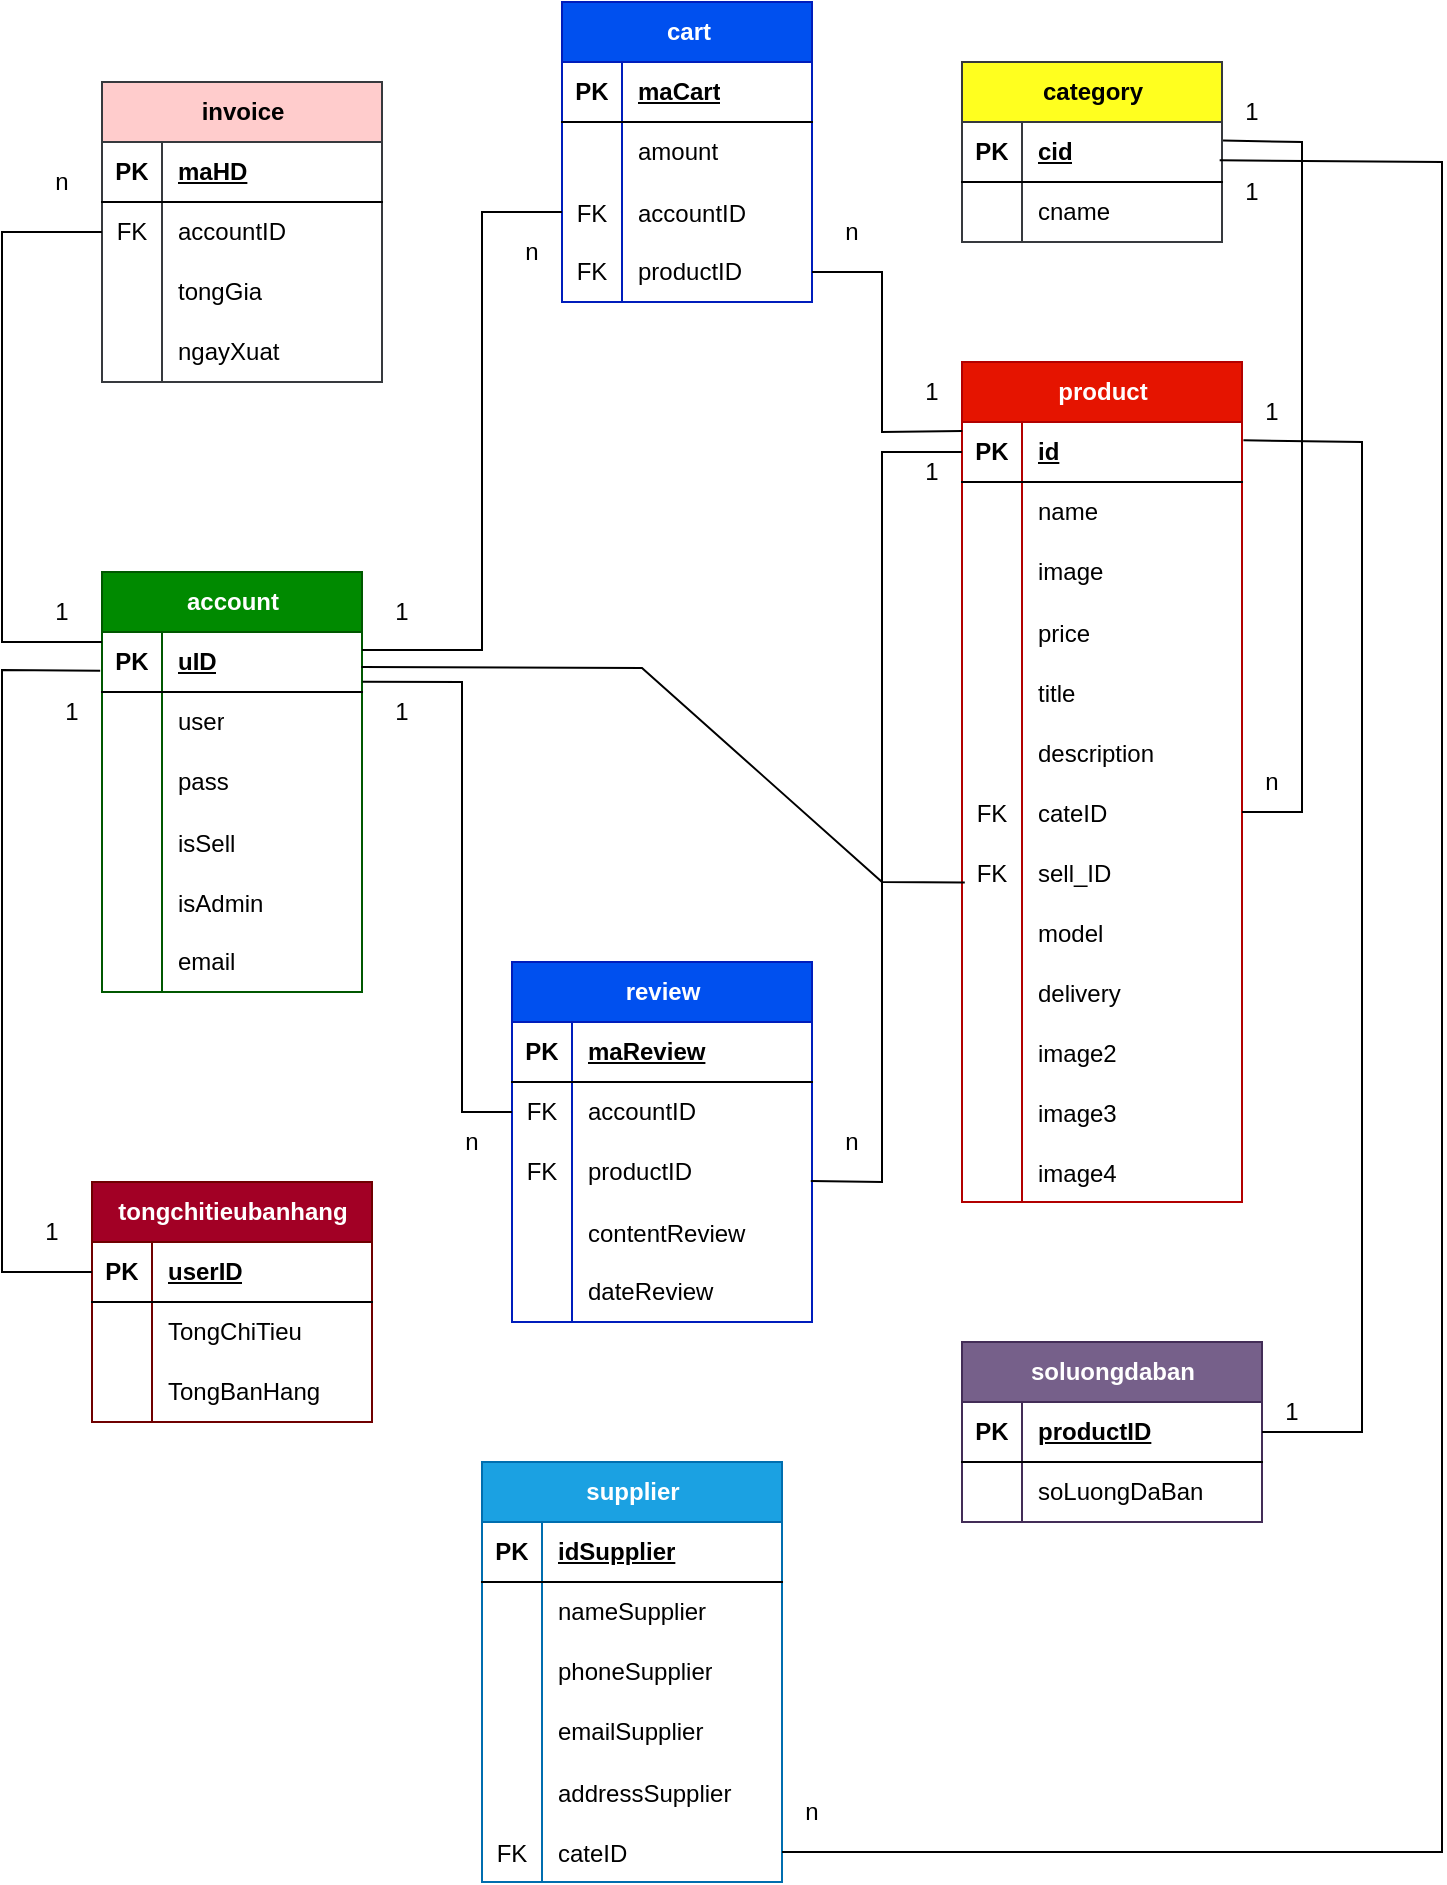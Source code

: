 <mxfile version="21.4.0" type="device">
  <diagram name="Page-1" id="OGrILCW1BwHFNUCmoTAY">
    <mxGraphModel dx="1501" dy="713" grid="1" gridSize="10" guides="1" tooltips="1" connect="1" arrows="1" fold="1" page="1" pageScale="1" pageWidth="850" pageHeight="1100" math="0" shadow="0">
      <root>
        <mxCell id="0" />
        <mxCell id="1" parent="0" />
        <mxCell id="HBGHF8-bQPs_kZwYgSTW-1" value="account" style="shape=table;startSize=30;container=1;collapsible=1;childLayout=tableLayout;fixedRows=1;rowLines=0;fontStyle=1;align=center;resizeLast=1;html=1;fillColor=#008a00;fontColor=#ffffff;strokeColor=#005700;" parent="1" vertex="1">
          <mxGeometry x="130" y="365" width="130" height="210" as="geometry" />
        </mxCell>
        <mxCell id="HBGHF8-bQPs_kZwYgSTW-2" value="" style="shape=tableRow;horizontal=0;startSize=0;swimlaneHead=0;swimlaneBody=0;fillColor=none;collapsible=0;dropTarget=0;points=[[0,0.5],[1,0.5]];portConstraint=eastwest;top=0;left=0;right=0;bottom=1;" parent="HBGHF8-bQPs_kZwYgSTW-1" vertex="1">
          <mxGeometry y="30" width="130" height="30" as="geometry" />
        </mxCell>
        <mxCell id="HBGHF8-bQPs_kZwYgSTW-3" value="PK" style="shape=partialRectangle;connectable=0;fillColor=none;top=0;left=0;bottom=0;right=0;fontStyle=1;overflow=hidden;whiteSpace=wrap;html=1;" parent="HBGHF8-bQPs_kZwYgSTW-2" vertex="1">
          <mxGeometry width="30" height="30" as="geometry">
            <mxRectangle width="30" height="30" as="alternateBounds" />
          </mxGeometry>
        </mxCell>
        <mxCell id="HBGHF8-bQPs_kZwYgSTW-4" value="uID" style="shape=partialRectangle;connectable=0;fillColor=none;top=0;left=0;bottom=0;right=0;align=left;spacingLeft=6;fontStyle=5;overflow=hidden;whiteSpace=wrap;html=1;" parent="HBGHF8-bQPs_kZwYgSTW-2" vertex="1">
          <mxGeometry x="30" width="100" height="30" as="geometry">
            <mxRectangle width="100" height="30" as="alternateBounds" />
          </mxGeometry>
        </mxCell>
        <mxCell id="HBGHF8-bQPs_kZwYgSTW-5" value="" style="shape=tableRow;horizontal=0;startSize=0;swimlaneHead=0;swimlaneBody=0;fillColor=none;collapsible=0;dropTarget=0;points=[[0,0.5],[1,0.5]];portConstraint=eastwest;top=0;left=0;right=0;bottom=0;" parent="HBGHF8-bQPs_kZwYgSTW-1" vertex="1">
          <mxGeometry y="60" width="130" height="30" as="geometry" />
        </mxCell>
        <mxCell id="HBGHF8-bQPs_kZwYgSTW-6" value="" style="shape=partialRectangle;connectable=0;fillColor=none;top=0;left=0;bottom=0;right=0;editable=1;overflow=hidden;whiteSpace=wrap;html=1;" parent="HBGHF8-bQPs_kZwYgSTW-5" vertex="1">
          <mxGeometry width="30" height="30" as="geometry">
            <mxRectangle width="30" height="30" as="alternateBounds" />
          </mxGeometry>
        </mxCell>
        <mxCell id="HBGHF8-bQPs_kZwYgSTW-7" value="user" style="shape=partialRectangle;connectable=0;fillColor=none;top=0;left=0;bottom=0;right=0;align=left;spacingLeft=6;overflow=hidden;whiteSpace=wrap;html=1;" parent="HBGHF8-bQPs_kZwYgSTW-5" vertex="1">
          <mxGeometry x="30" width="100" height="30" as="geometry">
            <mxRectangle width="100" height="30" as="alternateBounds" />
          </mxGeometry>
        </mxCell>
        <mxCell id="HBGHF8-bQPs_kZwYgSTW-8" value="" style="shape=tableRow;horizontal=0;startSize=0;swimlaneHead=0;swimlaneBody=0;fillColor=none;collapsible=0;dropTarget=0;points=[[0,0.5],[1,0.5]];portConstraint=eastwest;top=0;left=0;right=0;bottom=0;" parent="HBGHF8-bQPs_kZwYgSTW-1" vertex="1">
          <mxGeometry y="90" width="130" height="30" as="geometry" />
        </mxCell>
        <mxCell id="HBGHF8-bQPs_kZwYgSTW-9" value="" style="shape=partialRectangle;connectable=0;fillColor=none;top=0;left=0;bottom=0;right=0;editable=1;overflow=hidden;whiteSpace=wrap;html=1;" parent="HBGHF8-bQPs_kZwYgSTW-8" vertex="1">
          <mxGeometry width="30" height="30" as="geometry">
            <mxRectangle width="30" height="30" as="alternateBounds" />
          </mxGeometry>
        </mxCell>
        <mxCell id="HBGHF8-bQPs_kZwYgSTW-10" value="pass" style="shape=partialRectangle;connectable=0;fillColor=none;top=0;left=0;bottom=0;right=0;align=left;spacingLeft=6;overflow=hidden;whiteSpace=wrap;html=1;" parent="HBGHF8-bQPs_kZwYgSTW-8" vertex="1">
          <mxGeometry x="30" width="100" height="30" as="geometry">
            <mxRectangle width="100" height="30" as="alternateBounds" />
          </mxGeometry>
        </mxCell>
        <mxCell id="HBGHF8-bQPs_kZwYgSTW-14" value="" style="shape=tableRow;horizontal=0;startSize=0;swimlaneHead=0;swimlaneBody=0;fillColor=none;collapsible=0;dropTarget=0;points=[[0,0.5],[1,0.5]];portConstraint=eastwest;top=0;left=0;right=0;bottom=0;" parent="HBGHF8-bQPs_kZwYgSTW-1" vertex="1">
          <mxGeometry y="120" width="130" height="30" as="geometry" />
        </mxCell>
        <mxCell id="HBGHF8-bQPs_kZwYgSTW-15" value="" style="shape=partialRectangle;connectable=0;fillColor=none;top=0;left=0;bottom=0;right=0;editable=1;overflow=hidden;" parent="HBGHF8-bQPs_kZwYgSTW-14" vertex="1">
          <mxGeometry width="30" height="30" as="geometry">
            <mxRectangle width="30" height="30" as="alternateBounds" />
          </mxGeometry>
        </mxCell>
        <mxCell id="HBGHF8-bQPs_kZwYgSTW-16" value="isSell" style="shape=partialRectangle;connectable=0;fillColor=none;top=0;left=0;bottom=0;right=0;align=left;spacingLeft=6;overflow=hidden;" parent="HBGHF8-bQPs_kZwYgSTW-14" vertex="1">
          <mxGeometry x="30" width="100" height="30" as="geometry">
            <mxRectangle width="100" height="30" as="alternateBounds" />
          </mxGeometry>
        </mxCell>
        <mxCell id="HBGHF8-bQPs_kZwYgSTW-17" value="" style="shape=tableRow;horizontal=0;startSize=0;swimlaneHead=0;swimlaneBody=0;fillColor=none;collapsible=0;dropTarget=0;points=[[0,0.5],[1,0.5]];portConstraint=eastwest;top=0;left=0;right=0;bottom=0;" parent="HBGHF8-bQPs_kZwYgSTW-1" vertex="1">
          <mxGeometry y="150" width="130" height="30" as="geometry" />
        </mxCell>
        <mxCell id="HBGHF8-bQPs_kZwYgSTW-18" value="" style="shape=partialRectangle;connectable=0;fillColor=none;top=0;left=0;bottom=0;right=0;editable=1;overflow=hidden;" parent="HBGHF8-bQPs_kZwYgSTW-17" vertex="1">
          <mxGeometry width="30" height="30" as="geometry">
            <mxRectangle width="30" height="30" as="alternateBounds" />
          </mxGeometry>
        </mxCell>
        <mxCell id="HBGHF8-bQPs_kZwYgSTW-19" value="isAdmin" style="shape=partialRectangle;connectable=0;fillColor=none;top=0;left=0;bottom=0;right=0;align=left;spacingLeft=6;overflow=hidden;" parent="HBGHF8-bQPs_kZwYgSTW-17" vertex="1">
          <mxGeometry x="30" width="100" height="30" as="geometry">
            <mxRectangle width="100" height="30" as="alternateBounds" />
          </mxGeometry>
        </mxCell>
        <mxCell id="HBGHF8-bQPs_kZwYgSTW-11" value="" style="shape=tableRow;horizontal=0;startSize=0;swimlaneHead=0;swimlaneBody=0;fillColor=none;collapsible=0;dropTarget=0;points=[[0,0.5],[1,0.5]];portConstraint=eastwest;top=0;left=0;right=0;bottom=0;" parent="HBGHF8-bQPs_kZwYgSTW-1" vertex="1">
          <mxGeometry y="180" width="130" height="30" as="geometry" />
        </mxCell>
        <mxCell id="HBGHF8-bQPs_kZwYgSTW-12" value="" style="shape=partialRectangle;connectable=0;fillColor=none;top=0;left=0;bottom=0;right=0;editable=1;overflow=hidden;whiteSpace=wrap;html=1;" parent="HBGHF8-bQPs_kZwYgSTW-11" vertex="1">
          <mxGeometry width="30" height="30" as="geometry">
            <mxRectangle width="30" height="30" as="alternateBounds" />
          </mxGeometry>
        </mxCell>
        <mxCell id="HBGHF8-bQPs_kZwYgSTW-13" value="email" style="shape=partialRectangle;connectable=0;fillColor=none;top=0;left=0;bottom=0;right=0;align=left;spacingLeft=6;overflow=hidden;whiteSpace=wrap;html=1;" parent="HBGHF8-bQPs_kZwYgSTW-11" vertex="1">
          <mxGeometry x="30" width="100" height="30" as="geometry">
            <mxRectangle width="100" height="30" as="alternateBounds" />
          </mxGeometry>
        </mxCell>
        <mxCell id="HBGHF8-bQPs_kZwYgSTW-20" value="cart" style="shape=table;startSize=30;container=1;collapsible=1;childLayout=tableLayout;fixedRows=1;rowLines=0;fontStyle=1;align=center;resizeLast=1;html=1;fillColor=#0050ef;fontColor=#ffffff;strokeColor=#001DBC;" parent="1" vertex="1">
          <mxGeometry x="360" y="80" width="125" height="150" as="geometry" />
        </mxCell>
        <mxCell id="HBGHF8-bQPs_kZwYgSTW-21" value="" style="shape=tableRow;horizontal=0;startSize=0;swimlaneHead=0;swimlaneBody=0;fillColor=none;collapsible=0;dropTarget=0;points=[[0,0.5],[1,0.5]];portConstraint=eastwest;top=0;left=0;right=0;bottom=1;" parent="HBGHF8-bQPs_kZwYgSTW-20" vertex="1">
          <mxGeometry y="30" width="125" height="30" as="geometry" />
        </mxCell>
        <mxCell id="HBGHF8-bQPs_kZwYgSTW-22" value="PK" style="shape=partialRectangle;connectable=0;fillColor=none;top=0;left=0;bottom=0;right=0;fontStyle=1;overflow=hidden;whiteSpace=wrap;html=1;" parent="HBGHF8-bQPs_kZwYgSTW-21" vertex="1">
          <mxGeometry width="30" height="30" as="geometry">
            <mxRectangle width="30" height="30" as="alternateBounds" />
          </mxGeometry>
        </mxCell>
        <mxCell id="HBGHF8-bQPs_kZwYgSTW-23" value="maCart" style="shape=partialRectangle;connectable=0;fillColor=none;top=0;left=0;bottom=0;right=0;align=left;spacingLeft=6;fontStyle=5;overflow=hidden;whiteSpace=wrap;html=1;" parent="HBGHF8-bQPs_kZwYgSTW-21" vertex="1">
          <mxGeometry x="30" width="95" height="30" as="geometry">
            <mxRectangle width="95" height="30" as="alternateBounds" />
          </mxGeometry>
        </mxCell>
        <mxCell id="HBGHF8-bQPs_kZwYgSTW-24" value="" style="shape=tableRow;horizontal=0;startSize=0;swimlaneHead=0;swimlaneBody=0;fillColor=none;collapsible=0;dropTarget=0;points=[[0,0.5],[1,0.5]];portConstraint=eastwest;top=0;left=0;right=0;bottom=0;" parent="HBGHF8-bQPs_kZwYgSTW-20" vertex="1">
          <mxGeometry y="60" width="125" height="30" as="geometry" />
        </mxCell>
        <mxCell id="HBGHF8-bQPs_kZwYgSTW-25" value="" style="shape=partialRectangle;connectable=0;fillColor=none;top=0;left=0;bottom=0;right=0;editable=1;overflow=hidden;whiteSpace=wrap;html=1;" parent="HBGHF8-bQPs_kZwYgSTW-24" vertex="1">
          <mxGeometry width="30" height="30" as="geometry">
            <mxRectangle width="30" height="30" as="alternateBounds" />
          </mxGeometry>
        </mxCell>
        <mxCell id="HBGHF8-bQPs_kZwYgSTW-26" value="amount" style="shape=partialRectangle;connectable=0;fillColor=none;top=0;left=0;bottom=0;right=0;align=left;spacingLeft=6;overflow=hidden;whiteSpace=wrap;html=1;" parent="HBGHF8-bQPs_kZwYgSTW-24" vertex="1">
          <mxGeometry x="30" width="95" height="30" as="geometry">
            <mxRectangle width="95" height="30" as="alternateBounds" />
          </mxGeometry>
        </mxCell>
        <mxCell id="HBGHF8-bQPs_kZwYgSTW-216" value="" style="shape=tableRow;horizontal=0;startSize=0;swimlaneHead=0;swimlaneBody=0;fillColor=none;collapsible=0;dropTarget=0;points=[[0,0.5],[1,0.5]];portConstraint=eastwest;top=0;left=0;right=0;bottom=0;" parent="HBGHF8-bQPs_kZwYgSTW-20" vertex="1">
          <mxGeometry y="90" width="125" height="30" as="geometry" />
        </mxCell>
        <mxCell id="HBGHF8-bQPs_kZwYgSTW-217" value="FK" style="shape=partialRectangle;connectable=0;fillColor=none;top=0;left=0;bottom=0;right=0;editable=1;overflow=hidden;" parent="HBGHF8-bQPs_kZwYgSTW-216" vertex="1">
          <mxGeometry width="30" height="30" as="geometry">
            <mxRectangle width="30" height="30" as="alternateBounds" />
          </mxGeometry>
        </mxCell>
        <mxCell id="HBGHF8-bQPs_kZwYgSTW-218" value="accountID" style="shape=partialRectangle;connectable=0;fillColor=none;top=0;left=0;bottom=0;right=0;align=left;spacingLeft=6;overflow=hidden;" parent="HBGHF8-bQPs_kZwYgSTW-216" vertex="1">
          <mxGeometry x="30" width="95" height="30" as="geometry">
            <mxRectangle width="95" height="30" as="alternateBounds" />
          </mxGeometry>
        </mxCell>
        <mxCell id="HBGHF8-bQPs_kZwYgSTW-27" value="" style="shape=tableRow;horizontal=0;startSize=0;swimlaneHead=0;swimlaneBody=0;fillColor=none;collapsible=0;dropTarget=0;points=[[0,0.5],[1,0.5]];portConstraint=eastwest;top=0;left=0;right=0;bottom=0;" parent="HBGHF8-bQPs_kZwYgSTW-20" vertex="1">
          <mxGeometry y="120" width="125" height="30" as="geometry" />
        </mxCell>
        <mxCell id="HBGHF8-bQPs_kZwYgSTW-28" value="FK" style="shape=partialRectangle;connectable=0;fillColor=none;top=0;left=0;bottom=0;right=0;editable=1;overflow=hidden;whiteSpace=wrap;html=1;" parent="HBGHF8-bQPs_kZwYgSTW-27" vertex="1">
          <mxGeometry width="30" height="30" as="geometry">
            <mxRectangle width="30" height="30" as="alternateBounds" />
          </mxGeometry>
        </mxCell>
        <mxCell id="HBGHF8-bQPs_kZwYgSTW-29" value="productID" style="shape=partialRectangle;connectable=0;fillColor=none;top=0;left=0;bottom=0;right=0;align=left;spacingLeft=6;overflow=hidden;whiteSpace=wrap;html=1;" parent="HBGHF8-bQPs_kZwYgSTW-27" vertex="1">
          <mxGeometry x="30" width="95" height="30" as="geometry">
            <mxRectangle width="95" height="30" as="alternateBounds" />
          </mxGeometry>
        </mxCell>
        <mxCell id="HBGHF8-bQPs_kZwYgSTW-46" value="category" style="shape=table;startSize=30;container=1;collapsible=1;childLayout=tableLayout;fixedRows=1;rowLines=0;fontStyle=1;align=center;resizeLast=1;html=1;fillColor=#ffff1f;strokeColor=#36393d;" parent="1" vertex="1">
          <mxGeometry x="560" y="110" width="130" height="90" as="geometry" />
        </mxCell>
        <mxCell id="HBGHF8-bQPs_kZwYgSTW-47" value="" style="shape=tableRow;horizontal=0;startSize=0;swimlaneHead=0;swimlaneBody=0;fillColor=none;collapsible=0;dropTarget=0;points=[[0,0.5],[1,0.5]];portConstraint=eastwest;top=0;left=0;right=0;bottom=1;" parent="HBGHF8-bQPs_kZwYgSTW-46" vertex="1">
          <mxGeometry y="30" width="130" height="30" as="geometry" />
        </mxCell>
        <mxCell id="HBGHF8-bQPs_kZwYgSTW-48" value="PK" style="shape=partialRectangle;connectable=0;fillColor=none;top=0;left=0;bottom=0;right=0;fontStyle=1;overflow=hidden;whiteSpace=wrap;html=1;" parent="HBGHF8-bQPs_kZwYgSTW-47" vertex="1">
          <mxGeometry width="30" height="30" as="geometry">
            <mxRectangle width="30" height="30" as="alternateBounds" />
          </mxGeometry>
        </mxCell>
        <mxCell id="HBGHF8-bQPs_kZwYgSTW-49" value="cid" style="shape=partialRectangle;connectable=0;fillColor=none;top=0;left=0;bottom=0;right=0;align=left;spacingLeft=6;fontStyle=5;overflow=hidden;whiteSpace=wrap;html=1;" parent="HBGHF8-bQPs_kZwYgSTW-47" vertex="1">
          <mxGeometry x="30" width="100" height="30" as="geometry">
            <mxRectangle width="100" height="30" as="alternateBounds" />
          </mxGeometry>
        </mxCell>
        <mxCell id="HBGHF8-bQPs_kZwYgSTW-50" value="" style="shape=tableRow;horizontal=0;startSize=0;swimlaneHead=0;swimlaneBody=0;fillColor=none;collapsible=0;dropTarget=0;points=[[0,0.5],[1,0.5]];portConstraint=eastwest;top=0;left=0;right=0;bottom=0;" parent="HBGHF8-bQPs_kZwYgSTW-46" vertex="1">
          <mxGeometry y="60" width="130" height="30" as="geometry" />
        </mxCell>
        <mxCell id="HBGHF8-bQPs_kZwYgSTW-51" value="" style="shape=partialRectangle;connectable=0;fillColor=none;top=0;left=0;bottom=0;right=0;editable=1;overflow=hidden;whiteSpace=wrap;html=1;" parent="HBGHF8-bQPs_kZwYgSTW-50" vertex="1">
          <mxGeometry width="30" height="30" as="geometry">
            <mxRectangle width="30" height="30" as="alternateBounds" />
          </mxGeometry>
        </mxCell>
        <mxCell id="HBGHF8-bQPs_kZwYgSTW-52" value="cname" style="shape=partialRectangle;connectable=0;fillColor=none;top=0;left=0;bottom=0;right=0;align=left;spacingLeft=6;overflow=hidden;whiteSpace=wrap;html=1;" parent="HBGHF8-bQPs_kZwYgSTW-50" vertex="1">
          <mxGeometry x="30" width="100" height="30" as="geometry">
            <mxRectangle width="100" height="30" as="alternateBounds" />
          </mxGeometry>
        </mxCell>
        <mxCell id="HBGHF8-bQPs_kZwYgSTW-59" value="invoice" style="shape=table;startSize=30;container=1;collapsible=1;childLayout=tableLayout;fixedRows=1;rowLines=0;fontStyle=1;align=center;resizeLast=1;html=1;fillColor=#ffcccc;strokeColor=#36393d;" parent="1" vertex="1">
          <mxGeometry x="130" y="120" width="140" height="150" as="geometry" />
        </mxCell>
        <mxCell id="HBGHF8-bQPs_kZwYgSTW-60" value="" style="shape=tableRow;horizontal=0;startSize=0;swimlaneHead=0;swimlaneBody=0;fillColor=none;collapsible=0;dropTarget=0;points=[[0,0.5],[1,0.5]];portConstraint=eastwest;top=0;left=0;right=0;bottom=1;" parent="HBGHF8-bQPs_kZwYgSTW-59" vertex="1">
          <mxGeometry y="30" width="140" height="30" as="geometry" />
        </mxCell>
        <mxCell id="HBGHF8-bQPs_kZwYgSTW-61" value="PK" style="shape=partialRectangle;connectable=0;fillColor=none;top=0;left=0;bottom=0;right=0;fontStyle=1;overflow=hidden;whiteSpace=wrap;html=1;" parent="HBGHF8-bQPs_kZwYgSTW-60" vertex="1">
          <mxGeometry width="30" height="30" as="geometry">
            <mxRectangle width="30" height="30" as="alternateBounds" />
          </mxGeometry>
        </mxCell>
        <mxCell id="HBGHF8-bQPs_kZwYgSTW-62" value="maHD" style="shape=partialRectangle;connectable=0;fillColor=none;top=0;left=0;bottom=0;right=0;align=left;spacingLeft=6;fontStyle=5;overflow=hidden;whiteSpace=wrap;html=1;" parent="HBGHF8-bQPs_kZwYgSTW-60" vertex="1">
          <mxGeometry x="30" width="110" height="30" as="geometry">
            <mxRectangle width="110" height="30" as="alternateBounds" />
          </mxGeometry>
        </mxCell>
        <mxCell id="HBGHF8-bQPs_kZwYgSTW-63" value="" style="shape=tableRow;horizontal=0;startSize=0;swimlaneHead=0;swimlaneBody=0;fillColor=none;collapsible=0;dropTarget=0;points=[[0,0.5],[1,0.5]];portConstraint=eastwest;top=0;left=0;right=0;bottom=0;" parent="HBGHF8-bQPs_kZwYgSTW-59" vertex="1">
          <mxGeometry y="60" width="140" height="30" as="geometry" />
        </mxCell>
        <mxCell id="HBGHF8-bQPs_kZwYgSTW-64" value="FK" style="shape=partialRectangle;connectable=0;fillColor=none;top=0;left=0;bottom=0;right=0;editable=1;overflow=hidden;whiteSpace=wrap;html=1;" parent="HBGHF8-bQPs_kZwYgSTW-63" vertex="1">
          <mxGeometry width="30" height="30" as="geometry">
            <mxRectangle width="30" height="30" as="alternateBounds" />
          </mxGeometry>
        </mxCell>
        <mxCell id="HBGHF8-bQPs_kZwYgSTW-65" value="accountID" style="shape=partialRectangle;connectable=0;fillColor=none;top=0;left=0;bottom=0;right=0;align=left;spacingLeft=6;overflow=hidden;whiteSpace=wrap;html=1;" parent="HBGHF8-bQPs_kZwYgSTW-63" vertex="1">
          <mxGeometry x="30" width="110" height="30" as="geometry">
            <mxRectangle width="110" height="30" as="alternateBounds" />
          </mxGeometry>
        </mxCell>
        <mxCell id="HBGHF8-bQPs_kZwYgSTW-66" value="" style="shape=tableRow;horizontal=0;startSize=0;swimlaneHead=0;swimlaneBody=0;fillColor=none;collapsible=0;dropTarget=0;points=[[0,0.5],[1,0.5]];portConstraint=eastwest;top=0;left=0;right=0;bottom=0;" parent="HBGHF8-bQPs_kZwYgSTW-59" vertex="1">
          <mxGeometry y="90" width="140" height="30" as="geometry" />
        </mxCell>
        <mxCell id="HBGHF8-bQPs_kZwYgSTW-67" value="" style="shape=partialRectangle;connectable=0;fillColor=none;top=0;left=0;bottom=0;right=0;editable=1;overflow=hidden;whiteSpace=wrap;html=1;" parent="HBGHF8-bQPs_kZwYgSTW-66" vertex="1">
          <mxGeometry width="30" height="30" as="geometry">
            <mxRectangle width="30" height="30" as="alternateBounds" />
          </mxGeometry>
        </mxCell>
        <mxCell id="HBGHF8-bQPs_kZwYgSTW-68" value="tongGia" style="shape=partialRectangle;connectable=0;fillColor=none;top=0;left=0;bottom=0;right=0;align=left;spacingLeft=6;overflow=hidden;whiteSpace=wrap;html=1;" parent="HBGHF8-bQPs_kZwYgSTW-66" vertex="1">
          <mxGeometry x="30" width="110" height="30" as="geometry">
            <mxRectangle width="110" height="30" as="alternateBounds" />
          </mxGeometry>
        </mxCell>
        <mxCell id="HBGHF8-bQPs_kZwYgSTW-69" value="" style="shape=tableRow;horizontal=0;startSize=0;swimlaneHead=0;swimlaneBody=0;fillColor=none;collapsible=0;dropTarget=0;points=[[0,0.5],[1,0.5]];portConstraint=eastwest;top=0;left=0;right=0;bottom=0;" parent="HBGHF8-bQPs_kZwYgSTW-59" vertex="1">
          <mxGeometry y="120" width="140" height="30" as="geometry" />
        </mxCell>
        <mxCell id="HBGHF8-bQPs_kZwYgSTW-70" value="" style="shape=partialRectangle;connectable=0;fillColor=none;top=0;left=0;bottom=0;right=0;editable=1;overflow=hidden;whiteSpace=wrap;html=1;" parent="HBGHF8-bQPs_kZwYgSTW-69" vertex="1">
          <mxGeometry width="30" height="30" as="geometry">
            <mxRectangle width="30" height="30" as="alternateBounds" />
          </mxGeometry>
        </mxCell>
        <mxCell id="HBGHF8-bQPs_kZwYgSTW-71" value="ngayXuat" style="shape=partialRectangle;connectable=0;fillColor=none;top=0;left=0;bottom=0;right=0;align=left;spacingLeft=6;overflow=hidden;whiteSpace=wrap;html=1;" parent="HBGHF8-bQPs_kZwYgSTW-69" vertex="1">
          <mxGeometry x="30" width="110" height="30" as="geometry">
            <mxRectangle width="110" height="30" as="alternateBounds" />
          </mxGeometry>
        </mxCell>
        <mxCell id="HBGHF8-bQPs_kZwYgSTW-72" value="product" style="shape=table;startSize=30;container=1;collapsible=1;childLayout=tableLayout;fixedRows=1;rowLines=0;fontStyle=1;align=center;resizeLast=1;html=1;fillColor=#e51400;strokeColor=#B20000;fontColor=#ffffff;" parent="1" vertex="1">
          <mxGeometry x="560" y="260" width="140" height="420" as="geometry" />
        </mxCell>
        <mxCell id="HBGHF8-bQPs_kZwYgSTW-73" value="" style="shape=tableRow;horizontal=0;startSize=0;swimlaneHead=0;swimlaneBody=0;fillColor=none;collapsible=0;dropTarget=0;points=[[0,0.5],[1,0.5]];portConstraint=eastwest;top=0;left=0;right=0;bottom=1;" parent="HBGHF8-bQPs_kZwYgSTW-72" vertex="1">
          <mxGeometry y="30" width="140" height="30" as="geometry" />
        </mxCell>
        <mxCell id="HBGHF8-bQPs_kZwYgSTW-74" value="PK" style="shape=partialRectangle;connectable=0;fillColor=none;top=0;left=0;bottom=0;right=0;fontStyle=1;overflow=hidden;whiteSpace=wrap;html=1;" parent="HBGHF8-bQPs_kZwYgSTW-73" vertex="1">
          <mxGeometry width="30" height="30" as="geometry">
            <mxRectangle width="30" height="30" as="alternateBounds" />
          </mxGeometry>
        </mxCell>
        <mxCell id="HBGHF8-bQPs_kZwYgSTW-75" value="id" style="shape=partialRectangle;connectable=0;fillColor=none;top=0;left=0;bottom=0;right=0;align=left;spacingLeft=6;fontStyle=5;overflow=hidden;whiteSpace=wrap;html=1;" parent="HBGHF8-bQPs_kZwYgSTW-73" vertex="1">
          <mxGeometry x="30" width="110" height="30" as="geometry">
            <mxRectangle width="110" height="30" as="alternateBounds" />
          </mxGeometry>
        </mxCell>
        <mxCell id="HBGHF8-bQPs_kZwYgSTW-76" value="" style="shape=tableRow;horizontal=0;startSize=0;swimlaneHead=0;swimlaneBody=0;fillColor=none;collapsible=0;dropTarget=0;points=[[0,0.5],[1,0.5]];portConstraint=eastwest;top=0;left=0;right=0;bottom=0;" parent="HBGHF8-bQPs_kZwYgSTW-72" vertex="1">
          <mxGeometry y="60" width="140" height="30" as="geometry" />
        </mxCell>
        <mxCell id="HBGHF8-bQPs_kZwYgSTW-77" value="" style="shape=partialRectangle;connectable=0;fillColor=none;top=0;left=0;bottom=0;right=0;editable=1;overflow=hidden;whiteSpace=wrap;html=1;" parent="HBGHF8-bQPs_kZwYgSTW-76" vertex="1">
          <mxGeometry width="30" height="30" as="geometry">
            <mxRectangle width="30" height="30" as="alternateBounds" />
          </mxGeometry>
        </mxCell>
        <mxCell id="HBGHF8-bQPs_kZwYgSTW-78" value="name" style="shape=partialRectangle;connectable=0;fillColor=none;top=0;left=0;bottom=0;right=0;align=left;spacingLeft=6;overflow=hidden;whiteSpace=wrap;html=1;" parent="HBGHF8-bQPs_kZwYgSTW-76" vertex="1">
          <mxGeometry x="30" width="110" height="30" as="geometry">
            <mxRectangle width="110" height="30" as="alternateBounds" />
          </mxGeometry>
        </mxCell>
        <mxCell id="HBGHF8-bQPs_kZwYgSTW-79" value="" style="shape=tableRow;horizontal=0;startSize=0;swimlaneHead=0;swimlaneBody=0;fillColor=none;collapsible=0;dropTarget=0;points=[[0,0.5],[1,0.5]];portConstraint=eastwest;top=0;left=0;right=0;bottom=0;" parent="HBGHF8-bQPs_kZwYgSTW-72" vertex="1">
          <mxGeometry y="90" width="140" height="30" as="geometry" />
        </mxCell>
        <mxCell id="HBGHF8-bQPs_kZwYgSTW-80" value="" style="shape=partialRectangle;connectable=0;fillColor=none;top=0;left=0;bottom=0;right=0;editable=1;overflow=hidden;whiteSpace=wrap;html=1;" parent="HBGHF8-bQPs_kZwYgSTW-79" vertex="1">
          <mxGeometry width="30" height="30" as="geometry">
            <mxRectangle width="30" height="30" as="alternateBounds" />
          </mxGeometry>
        </mxCell>
        <mxCell id="HBGHF8-bQPs_kZwYgSTW-81" value="image" style="shape=partialRectangle;connectable=0;fillColor=none;top=0;left=0;bottom=0;right=0;align=left;spacingLeft=6;overflow=hidden;whiteSpace=wrap;html=1;" parent="HBGHF8-bQPs_kZwYgSTW-79" vertex="1">
          <mxGeometry x="30" width="110" height="30" as="geometry">
            <mxRectangle width="110" height="30" as="alternateBounds" />
          </mxGeometry>
        </mxCell>
        <mxCell id="HBGHF8-bQPs_kZwYgSTW-88" value="" style="shape=tableRow;horizontal=0;startSize=0;swimlaneHead=0;swimlaneBody=0;fillColor=none;collapsible=0;dropTarget=0;points=[[0,0.5],[1,0.5]];portConstraint=eastwest;top=0;left=0;right=0;bottom=0;" parent="HBGHF8-bQPs_kZwYgSTW-72" vertex="1">
          <mxGeometry y="120" width="140" height="30" as="geometry" />
        </mxCell>
        <mxCell id="HBGHF8-bQPs_kZwYgSTW-89" value="" style="shape=partialRectangle;connectable=0;fillColor=none;top=0;left=0;bottom=0;right=0;editable=1;overflow=hidden;" parent="HBGHF8-bQPs_kZwYgSTW-88" vertex="1">
          <mxGeometry width="30" height="30" as="geometry">
            <mxRectangle width="30" height="30" as="alternateBounds" />
          </mxGeometry>
        </mxCell>
        <mxCell id="HBGHF8-bQPs_kZwYgSTW-90" value="price" style="shape=partialRectangle;connectable=0;fillColor=none;top=0;left=0;bottom=0;right=0;align=left;spacingLeft=6;overflow=hidden;" parent="HBGHF8-bQPs_kZwYgSTW-88" vertex="1">
          <mxGeometry x="30" width="110" height="30" as="geometry">
            <mxRectangle width="110" height="30" as="alternateBounds" />
          </mxGeometry>
        </mxCell>
        <mxCell id="HBGHF8-bQPs_kZwYgSTW-91" value="" style="shape=tableRow;horizontal=0;startSize=0;swimlaneHead=0;swimlaneBody=0;fillColor=none;collapsible=0;dropTarget=0;points=[[0,0.5],[1,0.5]];portConstraint=eastwest;top=0;left=0;right=0;bottom=0;" parent="HBGHF8-bQPs_kZwYgSTW-72" vertex="1">
          <mxGeometry y="150" width="140" height="30" as="geometry" />
        </mxCell>
        <mxCell id="HBGHF8-bQPs_kZwYgSTW-92" value="" style="shape=partialRectangle;connectable=0;fillColor=none;top=0;left=0;bottom=0;right=0;editable=1;overflow=hidden;" parent="HBGHF8-bQPs_kZwYgSTW-91" vertex="1">
          <mxGeometry width="30" height="30" as="geometry">
            <mxRectangle width="30" height="30" as="alternateBounds" />
          </mxGeometry>
        </mxCell>
        <mxCell id="HBGHF8-bQPs_kZwYgSTW-93" value="title" style="shape=partialRectangle;connectable=0;fillColor=none;top=0;left=0;bottom=0;right=0;align=left;spacingLeft=6;overflow=hidden;" parent="HBGHF8-bQPs_kZwYgSTW-91" vertex="1">
          <mxGeometry x="30" width="110" height="30" as="geometry">
            <mxRectangle width="110" height="30" as="alternateBounds" />
          </mxGeometry>
        </mxCell>
        <mxCell id="HBGHF8-bQPs_kZwYgSTW-97" value="" style="shape=tableRow;horizontal=0;startSize=0;swimlaneHead=0;swimlaneBody=0;fillColor=none;collapsible=0;dropTarget=0;points=[[0,0.5],[1,0.5]];portConstraint=eastwest;top=0;left=0;right=0;bottom=0;" parent="HBGHF8-bQPs_kZwYgSTW-72" vertex="1">
          <mxGeometry y="180" width="140" height="30" as="geometry" />
        </mxCell>
        <mxCell id="HBGHF8-bQPs_kZwYgSTW-98" value="" style="shape=partialRectangle;connectable=0;fillColor=none;top=0;left=0;bottom=0;right=0;editable=1;overflow=hidden;" parent="HBGHF8-bQPs_kZwYgSTW-97" vertex="1">
          <mxGeometry width="30" height="30" as="geometry">
            <mxRectangle width="30" height="30" as="alternateBounds" />
          </mxGeometry>
        </mxCell>
        <mxCell id="HBGHF8-bQPs_kZwYgSTW-99" value="description" style="shape=partialRectangle;connectable=0;fillColor=none;top=0;left=0;bottom=0;right=0;align=left;spacingLeft=6;overflow=hidden;" parent="HBGHF8-bQPs_kZwYgSTW-97" vertex="1">
          <mxGeometry x="30" width="110" height="30" as="geometry">
            <mxRectangle width="110" height="30" as="alternateBounds" />
          </mxGeometry>
        </mxCell>
        <mxCell id="HBGHF8-bQPs_kZwYgSTW-100" value="" style="shape=tableRow;horizontal=0;startSize=0;swimlaneHead=0;swimlaneBody=0;fillColor=none;collapsible=0;dropTarget=0;points=[[0,0.5],[1,0.5]];portConstraint=eastwest;top=0;left=0;right=0;bottom=0;" parent="HBGHF8-bQPs_kZwYgSTW-72" vertex="1">
          <mxGeometry y="210" width="140" height="30" as="geometry" />
        </mxCell>
        <mxCell id="HBGHF8-bQPs_kZwYgSTW-101" value="FK" style="shape=partialRectangle;connectable=0;fillColor=none;top=0;left=0;bottom=0;right=0;editable=1;overflow=hidden;" parent="HBGHF8-bQPs_kZwYgSTW-100" vertex="1">
          <mxGeometry width="30" height="30" as="geometry">
            <mxRectangle width="30" height="30" as="alternateBounds" />
          </mxGeometry>
        </mxCell>
        <mxCell id="HBGHF8-bQPs_kZwYgSTW-102" value="cateID" style="shape=partialRectangle;connectable=0;fillColor=none;top=0;left=0;bottom=0;right=0;align=left;spacingLeft=6;overflow=hidden;" parent="HBGHF8-bQPs_kZwYgSTW-100" vertex="1">
          <mxGeometry x="30" width="110" height="30" as="geometry">
            <mxRectangle width="110" height="30" as="alternateBounds" />
          </mxGeometry>
        </mxCell>
        <mxCell id="HBGHF8-bQPs_kZwYgSTW-112" value="" style="shape=tableRow;horizontal=0;startSize=0;swimlaneHead=0;swimlaneBody=0;fillColor=none;collapsible=0;dropTarget=0;points=[[0,0.5],[1,0.5]];portConstraint=eastwest;top=0;left=0;right=0;bottom=0;" parent="HBGHF8-bQPs_kZwYgSTW-72" vertex="1">
          <mxGeometry y="240" width="140" height="30" as="geometry" />
        </mxCell>
        <mxCell id="HBGHF8-bQPs_kZwYgSTW-113" value="FK" style="shape=partialRectangle;connectable=0;fillColor=none;top=0;left=0;bottom=0;right=0;editable=1;overflow=hidden;" parent="HBGHF8-bQPs_kZwYgSTW-112" vertex="1">
          <mxGeometry width="30" height="30" as="geometry">
            <mxRectangle width="30" height="30" as="alternateBounds" />
          </mxGeometry>
        </mxCell>
        <mxCell id="HBGHF8-bQPs_kZwYgSTW-114" value="sell_ID" style="shape=partialRectangle;connectable=0;fillColor=none;top=0;left=0;bottom=0;right=0;align=left;spacingLeft=6;overflow=hidden;" parent="HBGHF8-bQPs_kZwYgSTW-112" vertex="1">
          <mxGeometry x="30" width="110" height="30" as="geometry">
            <mxRectangle width="110" height="30" as="alternateBounds" />
          </mxGeometry>
        </mxCell>
        <mxCell id="HBGHF8-bQPs_kZwYgSTW-109" value="" style="shape=tableRow;horizontal=0;startSize=0;swimlaneHead=0;swimlaneBody=0;fillColor=none;collapsible=0;dropTarget=0;points=[[0,0.5],[1,0.5]];portConstraint=eastwest;top=0;left=0;right=0;bottom=0;" parent="HBGHF8-bQPs_kZwYgSTW-72" vertex="1">
          <mxGeometry y="270" width="140" height="30" as="geometry" />
        </mxCell>
        <mxCell id="HBGHF8-bQPs_kZwYgSTW-110" value="" style="shape=partialRectangle;connectable=0;fillColor=none;top=0;left=0;bottom=0;right=0;editable=1;overflow=hidden;" parent="HBGHF8-bQPs_kZwYgSTW-109" vertex="1">
          <mxGeometry width="30" height="30" as="geometry">
            <mxRectangle width="30" height="30" as="alternateBounds" />
          </mxGeometry>
        </mxCell>
        <mxCell id="HBGHF8-bQPs_kZwYgSTW-111" value="model" style="shape=partialRectangle;connectable=0;fillColor=none;top=0;left=0;bottom=0;right=0;align=left;spacingLeft=6;overflow=hidden;" parent="HBGHF8-bQPs_kZwYgSTW-109" vertex="1">
          <mxGeometry x="30" width="110" height="30" as="geometry">
            <mxRectangle width="110" height="30" as="alternateBounds" />
          </mxGeometry>
        </mxCell>
        <mxCell id="HBGHF8-bQPs_kZwYgSTW-106" value="" style="shape=tableRow;horizontal=0;startSize=0;swimlaneHead=0;swimlaneBody=0;fillColor=none;collapsible=0;dropTarget=0;points=[[0,0.5],[1,0.5]];portConstraint=eastwest;top=0;left=0;right=0;bottom=0;" parent="HBGHF8-bQPs_kZwYgSTW-72" vertex="1">
          <mxGeometry y="300" width="140" height="30" as="geometry" />
        </mxCell>
        <mxCell id="HBGHF8-bQPs_kZwYgSTW-107" value="" style="shape=partialRectangle;connectable=0;fillColor=none;top=0;left=0;bottom=0;right=0;editable=1;overflow=hidden;" parent="HBGHF8-bQPs_kZwYgSTW-106" vertex="1">
          <mxGeometry width="30" height="30" as="geometry">
            <mxRectangle width="30" height="30" as="alternateBounds" />
          </mxGeometry>
        </mxCell>
        <mxCell id="HBGHF8-bQPs_kZwYgSTW-108" value="delivery" style="shape=partialRectangle;connectable=0;fillColor=none;top=0;left=0;bottom=0;right=0;align=left;spacingLeft=6;overflow=hidden;" parent="HBGHF8-bQPs_kZwYgSTW-106" vertex="1">
          <mxGeometry x="30" width="110" height="30" as="geometry">
            <mxRectangle width="110" height="30" as="alternateBounds" />
          </mxGeometry>
        </mxCell>
        <mxCell id="HBGHF8-bQPs_kZwYgSTW-103" value="" style="shape=tableRow;horizontal=0;startSize=0;swimlaneHead=0;swimlaneBody=0;fillColor=none;collapsible=0;dropTarget=0;points=[[0,0.5],[1,0.5]];portConstraint=eastwest;top=0;left=0;right=0;bottom=0;" parent="HBGHF8-bQPs_kZwYgSTW-72" vertex="1">
          <mxGeometry y="330" width="140" height="30" as="geometry" />
        </mxCell>
        <mxCell id="HBGHF8-bQPs_kZwYgSTW-104" value="" style="shape=partialRectangle;connectable=0;fillColor=none;top=0;left=0;bottom=0;right=0;editable=1;overflow=hidden;" parent="HBGHF8-bQPs_kZwYgSTW-103" vertex="1">
          <mxGeometry width="30" height="30" as="geometry">
            <mxRectangle width="30" height="30" as="alternateBounds" />
          </mxGeometry>
        </mxCell>
        <mxCell id="HBGHF8-bQPs_kZwYgSTW-105" value="image2" style="shape=partialRectangle;connectable=0;fillColor=none;top=0;left=0;bottom=0;right=0;align=left;spacingLeft=6;overflow=hidden;" parent="HBGHF8-bQPs_kZwYgSTW-103" vertex="1">
          <mxGeometry x="30" width="110" height="30" as="geometry">
            <mxRectangle width="110" height="30" as="alternateBounds" />
          </mxGeometry>
        </mxCell>
        <mxCell id="HBGHF8-bQPs_kZwYgSTW-94" value="" style="shape=tableRow;horizontal=0;startSize=0;swimlaneHead=0;swimlaneBody=0;fillColor=none;collapsible=0;dropTarget=0;points=[[0,0.5],[1,0.5]];portConstraint=eastwest;top=0;left=0;right=0;bottom=0;" parent="HBGHF8-bQPs_kZwYgSTW-72" vertex="1">
          <mxGeometry y="360" width="140" height="30" as="geometry" />
        </mxCell>
        <mxCell id="HBGHF8-bQPs_kZwYgSTW-95" value="" style="shape=partialRectangle;connectable=0;fillColor=none;top=0;left=0;bottom=0;right=0;editable=1;overflow=hidden;" parent="HBGHF8-bQPs_kZwYgSTW-94" vertex="1">
          <mxGeometry width="30" height="30" as="geometry">
            <mxRectangle width="30" height="30" as="alternateBounds" />
          </mxGeometry>
        </mxCell>
        <mxCell id="HBGHF8-bQPs_kZwYgSTW-96" value="image3" style="shape=partialRectangle;connectable=0;fillColor=none;top=0;left=0;bottom=0;right=0;align=left;spacingLeft=6;overflow=hidden;" parent="HBGHF8-bQPs_kZwYgSTW-94" vertex="1">
          <mxGeometry x="30" width="110" height="30" as="geometry">
            <mxRectangle width="110" height="30" as="alternateBounds" />
          </mxGeometry>
        </mxCell>
        <mxCell id="HBGHF8-bQPs_kZwYgSTW-85" value="" style="shape=tableRow;horizontal=0;startSize=0;swimlaneHead=0;swimlaneBody=0;fillColor=none;collapsible=0;dropTarget=0;points=[[0,0.5],[1,0.5]];portConstraint=eastwest;top=0;left=0;right=0;bottom=0;" parent="HBGHF8-bQPs_kZwYgSTW-72" vertex="1">
          <mxGeometry y="390" width="140" height="30" as="geometry" />
        </mxCell>
        <mxCell id="HBGHF8-bQPs_kZwYgSTW-86" value="" style="shape=partialRectangle;connectable=0;fillColor=none;top=0;left=0;bottom=0;right=0;editable=1;overflow=hidden;" parent="HBGHF8-bQPs_kZwYgSTW-85" vertex="1">
          <mxGeometry width="30" height="30" as="geometry">
            <mxRectangle width="30" height="30" as="alternateBounds" />
          </mxGeometry>
        </mxCell>
        <mxCell id="HBGHF8-bQPs_kZwYgSTW-87" value="image4" style="shape=partialRectangle;connectable=0;fillColor=none;top=0;left=0;bottom=0;right=0;align=left;spacingLeft=6;overflow=hidden;" parent="HBGHF8-bQPs_kZwYgSTW-85" vertex="1">
          <mxGeometry x="30" width="110" height="30" as="geometry">
            <mxRectangle width="110" height="30" as="alternateBounds" />
          </mxGeometry>
        </mxCell>
        <mxCell id="HBGHF8-bQPs_kZwYgSTW-115" value="review" style="shape=table;startSize=30;container=1;collapsible=1;childLayout=tableLayout;fixedRows=1;rowLines=0;fontStyle=1;align=center;resizeLast=1;html=1;fillColor=#0050ef;fontColor=#ffffff;strokeColor=#001DBC;" parent="1" vertex="1">
          <mxGeometry x="335" y="560" width="150" height="180" as="geometry" />
        </mxCell>
        <mxCell id="HBGHF8-bQPs_kZwYgSTW-116" value="" style="shape=tableRow;horizontal=0;startSize=0;swimlaneHead=0;swimlaneBody=0;fillColor=none;collapsible=0;dropTarget=0;points=[[0,0.5],[1,0.5]];portConstraint=eastwest;top=0;left=0;right=0;bottom=1;" parent="HBGHF8-bQPs_kZwYgSTW-115" vertex="1">
          <mxGeometry y="30" width="150" height="30" as="geometry" />
        </mxCell>
        <mxCell id="HBGHF8-bQPs_kZwYgSTW-117" value="PK" style="shape=partialRectangle;connectable=0;fillColor=none;top=0;left=0;bottom=0;right=0;fontStyle=1;overflow=hidden;whiteSpace=wrap;html=1;" parent="HBGHF8-bQPs_kZwYgSTW-116" vertex="1">
          <mxGeometry width="30" height="30" as="geometry">
            <mxRectangle width="30" height="30" as="alternateBounds" />
          </mxGeometry>
        </mxCell>
        <mxCell id="HBGHF8-bQPs_kZwYgSTW-118" value="maReview" style="shape=partialRectangle;connectable=0;fillColor=none;top=0;left=0;bottom=0;right=0;align=left;spacingLeft=6;fontStyle=5;overflow=hidden;whiteSpace=wrap;html=1;" parent="HBGHF8-bQPs_kZwYgSTW-116" vertex="1">
          <mxGeometry x="30" width="120" height="30" as="geometry">
            <mxRectangle width="120" height="30" as="alternateBounds" />
          </mxGeometry>
        </mxCell>
        <mxCell id="HBGHF8-bQPs_kZwYgSTW-119" value="" style="shape=tableRow;horizontal=0;startSize=0;swimlaneHead=0;swimlaneBody=0;fillColor=none;collapsible=0;dropTarget=0;points=[[0,0.5],[1,0.5]];portConstraint=eastwest;top=0;left=0;right=0;bottom=0;" parent="HBGHF8-bQPs_kZwYgSTW-115" vertex="1">
          <mxGeometry y="60" width="150" height="30" as="geometry" />
        </mxCell>
        <mxCell id="HBGHF8-bQPs_kZwYgSTW-120" value="FK" style="shape=partialRectangle;connectable=0;fillColor=none;top=0;left=0;bottom=0;right=0;editable=1;overflow=hidden;whiteSpace=wrap;html=1;" parent="HBGHF8-bQPs_kZwYgSTW-119" vertex="1">
          <mxGeometry width="30" height="30" as="geometry">
            <mxRectangle width="30" height="30" as="alternateBounds" />
          </mxGeometry>
        </mxCell>
        <mxCell id="HBGHF8-bQPs_kZwYgSTW-121" value="accountID" style="shape=partialRectangle;connectable=0;fillColor=none;top=0;left=0;bottom=0;right=0;align=left;spacingLeft=6;overflow=hidden;whiteSpace=wrap;html=1;" parent="HBGHF8-bQPs_kZwYgSTW-119" vertex="1">
          <mxGeometry x="30" width="120" height="30" as="geometry">
            <mxRectangle width="120" height="30" as="alternateBounds" />
          </mxGeometry>
        </mxCell>
        <mxCell id="HBGHF8-bQPs_kZwYgSTW-122" value="" style="shape=tableRow;horizontal=0;startSize=0;swimlaneHead=0;swimlaneBody=0;fillColor=none;collapsible=0;dropTarget=0;points=[[0,0.5],[1,0.5]];portConstraint=eastwest;top=0;left=0;right=0;bottom=0;" parent="HBGHF8-bQPs_kZwYgSTW-115" vertex="1">
          <mxGeometry y="90" width="150" height="30" as="geometry" />
        </mxCell>
        <mxCell id="HBGHF8-bQPs_kZwYgSTW-123" value="FK" style="shape=partialRectangle;connectable=0;fillColor=none;top=0;left=0;bottom=0;right=0;editable=1;overflow=hidden;whiteSpace=wrap;html=1;" parent="HBGHF8-bQPs_kZwYgSTW-122" vertex="1">
          <mxGeometry width="30" height="30" as="geometry">
            <mxRectangle width="30" height="30" as="alternateBounds" />
          </mxGeometry>
        </mxCell>
        <mxCell id="HBGHF8-bQPs_kZwYgSTW-124" value="productID" style="shape=partialRectangle;connectable=0;fillColor=none;top=0;left=0;bottom=0;right=0;align=left;spacingLeft=6;overflow=hidden;whiteSpace=wrap;html=1;" parent="HBGHF8-bQPs_kZwYgSTW-122" vertex="1">
          <mxGeometry x="30" width="120" height="30" as="geometry">
            <mxRectangle width="120" height="30" as="alternateBounds" />
          </mxGeometry>
        </mxCell>
        <mxCell id="HBGHF8-bQPs_kZwYgSTW-128" value="" style="shape=tableRow;horizontal=0;startSize=0;swimlaneHead=0;swimlaneBody=0;fillColor=none;collapsible=0;dropTarget=0;points=[[0,0.5],[1,0.5]];portConstraint=eastwest;top=0;left=0;right=0;bottom=0;" parent="HBGHF8-bQPs_kZwYgSTW-115" vertex="1">
          <mxGeometry y="120" width="150" height="30" as="geometry" />
        </mxCell>
        <mxCell id="HBGHF8-bQPs_kZwYgSTW-129" value="" style="shape=partialRectangle;connectable=0;fillColor=none;top=0;left=0;bottom=0;right=0;editable=1;overflow=hidden;" parent="HBGHF8-bQPs_kZwYgSTW-128" vertex="1">
          <mxGeometry width="30" height="30" as="geometry">
            <mxRectangle width="30" height="30" as="alternateBounds" />
          </mxGeometry>
        </mxCell>
        <mxCell id="HBGHF8-bQPs_kZwYgSTW-130" value="contentReview" style="shape=partialRectangle;connectable=0;fillColor=none;top=0;left=0;bottom=0;right=0;align=left;spacingLeft=6;overflow=hidden;" parent="HBGHF8-bQPs_kZwYgSTW-128" vertex="1">
          <mxGeometry x="30" width="120" height="30" as="geometry">
            <mxRectangle width="120" height="30" as="alternateBounds" />
          </mxGeometry>
        </mxCell>
        <mxCell id="HBGHF8-bQPs_kZwYgSTW-125" value="" style="shape=tableRow;horizontal=0;startSize=0;swimlaneHead=0;swimlaneBody=0;fillColor=none;collapsible=0;dropTarget=0;points=[[0,0.5],[1,0.5]];portConstraint=eastwest;top=0;left=0;right=0;bottom=0;" parent="HBGHF8-bQPs_kZwYgSTW-115" vertex="1">
          <mxGeometry y="150" width="150" height="30" as="geometry" />
        </mxCell>
        <mxCell id="HBGHF8-bQPs_kZwYgSTW-126" value="" style="shape=partialRectangle;connectable=0;fillColor=none;top=0;left=0;bottom=0;right=0;editable=1;overflow=hidden;whiteSpace=wrap;html=1;" parent="HBGHF8-bQPs_kZwYgSTW-125" vertex="1">
          <mxGeometry width="30" height="30" as="geometry">
            <mxRectangle width="30" height="30" as="alternateBounds" />
          </mxGeometry>
        </mxCell>
        <mxCell id="HBGHF8-bQPs_kZwYgSTW-127" value="dateReview" style="shape=partialRectangle;connectable=0;fillColor=none;top=0;left=0;bottom=0;right=0;align=left;spacingLeft=6;overflow=hidden;whiteSpace=wrap;html=1;" parent="HBGHF8-bQPs_kZwYgSTW-125" vertex="1">
          <mxGeometry x="30" width="120" height="30" as="geometry">
            <mxRectangle width="120" height="30" as="alternateBounds" />
          </mxGeometry>
        </mxCell>
        <mxCell id="HBGHF8-bQPs_kZwYgSTW-131" value="soluongdaban" style="shape=table;startSize=30;container=1;collapsible=1;childLayout=tableLayout;fixedRows=1;rowLines=0;fontStyle=1;align=center;resizeLast=1;html=1;fillColor=#76608a;fontColor=#ffffff;strokeColor=#432D57;" parent="1" vertex="1">
          <mxGeometry x="560" y="750" width="150" height="90" as="geometry" />
        </mxCell>
        <mxCell id="HBGHF8-bQPs_kZwYgSTW-132" value="" style="shape=tableRow;horizontal=0;startSize=0;swimlaneHead=0;swimlaneBody=0;fillColor=none;collapsible=0;dropTarget=0;points=[[0,0.5],[1,0.5]];portConstraint=eastwest;top=0;left=0;right=0;bottom=1;" parent="HBGHF8-bQPs_kZwYgSTW-131" vertex="1">
          <mxGeometry y="30" width="150" height="30" as="geometry" />
        </mxCell>
        <mxCell id="HBGHF8-bQPs_kZwYgSTW-133" value="PK" style="shape=partialRectangle;connectable=0;fillColor=none;top=0;left=0;bottom=0;right=0;fontStyle=1;overflow=hidden;whiteSpace=wrap;html=1;" parent="HBGHF8-bQPs_kZwYgSTW-132" vertex="1">
          <mxGeometry width="30" height="30" as="geometry">
            <mxRectangle width="30" height="30" as="alternateBounds" />
          </mxGeometry>
        </mxCell>
        <mxCell id="HBGHF8-bQPs_kZwYgSTW-134" value="productID" style="shape=partialRectangle;connectable=0;fillColor=none;top=0;left=0;bottom=0;right=0;align=left;spacingLeft=6;fontStyle=5;overflow=hidden;whiteSpace=wrap;html=1;" parent="HBGHF8-bQPs_kZwYgSTW-132" vertex="1">
          <mxGeometry x="30" width="120" height="30" as="geometry">
            <mxRectangle width="120" height="30" as="alternateBounds" />
          </mxGeometry>
        </mxCell>
        <mxCell id="HBGHF8-bQPs_kZwYgSTW-135" value="" style="shape=tableRow;horizontal=0;startSize=0;swimlaneHead=0;swimlaneBody=0;fillColor=none;collapsible=0;dropTarget=0;points=[[0,0.5],[1,0.5]];portConstraint=eastwest;top=0;left=0;right=0;bottom=0;" parent="HBGHF8-bQPs_kZwYgSTW-131" vertex="1">
          <mxGeometry y="60" width="150" height="30" as="geometry" />
        </mxCell>
        <mxCell id="HBGHF8-bQPs_kZwYgSTW-136" value="" style="shape=partialRectangle;connectable=0;fillColor=none;top=0;left=0;bottom=0;right=0;editable=1;overflow=hidden;whiteSpace=wrap;html=1;" parent="HBGHF8-bQPs_kZwYgSTW-135" vertex="1">
          <mxGeometry width="30" height="30" as="geometry">
            <mxRectangle width="30" height="30" as="alternateBounds" />
          </mxGeometry>
        </mxCell>
        <mxCell id="HBGHF8-bQPs_kZwYgSTW-137" value="soLuongDaBan" style="shape=partialRectangle;connectable=0;fillColor=none;top=0;left=0;bottom=0;right=0;align=left;spacingLeft=6;overflow=hidden;whiteSpace=wrap;html=1;" parent="HBGHF8-bQPs_kZwYgSTW-135" vertex="1">
          <mxGeometry x="30" width="120" height="30" as="geometry">
            <mxRectangle width="120" height="30" as="alternateBounds" />
          </mxGeometry>
        </mxCell>
        <mxCell id="HBGHF8-bQPs_kZwYgSTW-144" value="supplier" style="shape=table;startSize=30;container=1;collapsible=1;childLayout=tableLayout;fixedRows=1;rowLines=0;fontStyle=1;align=center;resizeLast=1;html=1;fillColor=#1ba1e2;fontColor=#ffffff;strokeColor=#006EAF;" parent="1" vertex="1">
          <mxGeometry x="320" y="810" width="150" height="210" as="geometry" />
        </mxCell>
        <mxCell id="HBGHF8-bQPs_kZwYgSTW-145" value="" style="shape=tableRow;horizontal=0;startSize=0;swimlaneHead=0;swimlaneBody=0;fillColor=none;collapsible=0;dropTarget=0;points=[[0,0.5],[1,0.5]];portConstraint=eastwest;top=0;left=0;right=0;bottom=1;" parent="HBGHF8-bQPs_kZwYgSTW-144" vertex="1">
          <mxGeometry y="30" width="150" height="30" as="geometry" />
        </mxCell>
        <mxCell id="HBGHF8-bQPs_kZwYgSTW-146" value="PK" style="shape=partialRectangle;connectable=0;fillColor=none;top=0;left=0;bottom=0;right=0;fontStyle=1;overflow=hidden;whiteSpace=wrap;html=1;" parent="HBGHF8-bQPs_kZwYgSTW-145" vertex="1">
          <mxGeometry width="30" height="30" as="geometry">
            <mxRectangle width="30" height="30" as="alternateBounds" />
          </mxGeometry>
        </mxCell>
        <mxCell id="HBGHF8-bQPs_kZwYgSTW-147" value="idSupplier" style="shape=partialRectangle;connectable=0;fillColor=none;top=0;left=0;bottom=0;right=0;align=left;spacingLeft=6;fontStyle=5;overflow=hidden;whiteSpace=wrap;html=1;" parent="HBGHF8-bQPs_kZwYgSTW-145" vertex="1">
          <mxGeometry x="30" width="120" height="30" as="geometry">
            <mxRectangle width="120" height="30" as="alternateBounds" />
          </mxGeometry>
        </mxCell>
        <mxCell id="HBGHF8-bQPs_kZwYgSTW-148" value="" style="shape=tableRow;horizontal=0;startSize=0;swimlaneHead=0;swimlaneBody=0;fillColor=none;collapsible=0;dropTarget=0;points=[[0,0.5],[1,0.5]];portConstraint=eastwest;top=0;left=0;right=0;bottom=0;" parent="HBGHF8-bQPs_kZwYgSTW-144" vertex="1">
          <mxGeometry y="60" width="150" height="30" as="geometry" />
        </mxCell>
        <mxCell id="HBGHF8-bQPs_kZwYgSTW-149" value="" style="shape=partialRectangle;connectable=0;fillColor=none;top=0;left=0;bottom=0;right=0;editable=1;overflow=hidden;whiteSpace=wrap;html=1;" parent="HBGHF8-bQPs_kZwYgSTW-148" vertex="1">
          <mxGeometry width="30" height="30" as="geometry">
            <mxRectangle width="30" height="30" as="alternateBounds" />
          </mxGeometry>
        </mxCell>
        <mxCell id="HBGHF8-bQPs_kZwYgSTW-150" value="nameSupplier" style="shape=partialRectangle;connectable=0;fillColor=none;top=0;left=0;bottom=0;right=0;align=left;spacingLeft=6;overflow=hidden;whiteSpace=wrap;html=1;" parent="HBGHF8-bQPs_kZwYgSTW-148" vertex="1">
          <mxGeometry x="30" width="120" height="30" as="geometry">
            <mxRectangle width="120" height="30" as="alternateBounds" />
          </mxGeometry>
        </mxCell>
        <mxCell id="HBGHF8-bQPs_kZwYgSTW-151" value="" style="shape=tableRow;horizontal=0;startSize=0;swimlaneHead=0;swimlaneBody=0;fillColor=none;collapsible=0;dropTarget=0;points=[[0,0.5],[1,0.5]];portConstraint=eastwest;top=0;left=0;right=0;bottom=0;" parent="HBGHF8-bQPs_kZwYgSTW-144" vertex="1">
          <mxGeometry y="90" width="150" height="30" as="geometry" />
        </mxCell>
        <mxCell id="HBGHF8-bQPs_kZwYgSTW-152" value="" style="shape=partialRectangle;connectable=0;fillColor=none;top=0;left=0;bottom=0;right=0;editable=1;overflow=hidden;whiteSpace=wrap;html=1;" parent="HBGHF8-bQPs_kZwYgSTW-151" vertex="1">
          <mxGeometry width="30" height="30" as="geometry">
            <mxRectangle width="30" height="30" as="alternateBounds" />
          </mxGeometry>
        </mxCell>
        <mxCell id="HBGHF8-bQPs_kZwYgSTW-153" value="phoneSupplier" style="shape=partialRectangle;connectable=0;fillColor=none;top=0;left=0;bottom=0;right=0;align=left;spacingLeft=6;overflow=hidden;whiteSpace=wrap;html=1;" parent="HBGHF8-bQPs_kZwYgSTW-151" vertex="1">
          <mxGeometry x="30" width="120" height="30" as="geometry">
            <mxRectangle width="120" height="30" as="alternateBounds" />
          </mxGeometry>
        </mxCell>
        <mxCell id="HBGHF8-bQPs_kZwYgSTW-154" value="" style="shape=tableRow;horizontal=0;startSize=0;swimlaneHead=0;swimlaneBody=0;fillColor=none;collapsible=0;dropTarget=0;points=[[0,0.5],[1,0.5]];portConstraint=eastwest;top=0;left=0;right=0;bottom=0;" parent="HBGHF8-bQPs_kZwYgSTW-144" vertex="1">
          <mxGeometry y="120" width="150" height="30" as="geometry" />
        </mxCell>
        <mxCell id="HBGHF8-bQPs_kZwYgSTW-155" value="" style="shape=partialRectangle;connectable=0;fillColor=none;top=0;left=0;bottom=0;right=0;editable=1;overflow=hidden;whiteSpace=wrap;html=1;" parent="HBGHF8-bQPs_kZwYgSTW-154" vertex="1">
          <mxGeometry width="30" height="30" as="geometry">
            <mxRectangle width="30" height="30" as="alternateBounds" />
          </mxGeometry>
        </mxCell>
        <mxCell id="HBGHF8-bQPs_kZwYgSTW-156" value="emailSupplier" style="shape=partialRectangle;connectable=0;fillColor=none;top=0;left=0;bottom=0;right=0;align=left;spacingLeft=6;overflow=hidden;whiteSpace=wrap;html=1;" parent="HBGHF8-bQPs_kZwYgSTW-154" vertex="1">
          <mxGeometry x="30" width="120" height="30" as="geometry">
            <mxRectangle width="120" height="30" as="alternateBounds" />
          </mxGeometry>
        </mxCell>
        <mxCell id="HBGHF8-bQPs_kZwYgSTW-157" value="" style="shape=tableRow;horizontal=0;startSize=0;swimlaneHead=0;swimlaneBody=0;fillColor=none;collapsible=0;dropTarget=0;points=[[0,0.5],[1,0.5]];portConstraint=eastwest;top=0;left=0;right=0;bottom=0;" parent="HBGHF8-bQPs_kZwYgSTW-144" vertex="1">
          <mxGeometry y="150" width="150" height="30" as="geometry" />
        </mxCell>
        <mxCell id="HBGHF8-bQPs_kZwYgSTW-158" value="" style="shape=partialRectangle;connectable=0;fillColor=none;top=0;left=0;bottom=0;right=0;editable=1;overflow=hidden;" parent="HBGHF8-bQPs_kZwYgSTW-157" vertex="1">
          <mxGeometry width="30" height="30" as="geometry">
            <mxRectangle width="30" height="30" as="alternateBounds" />
          </mxGeometry>
        </mxCell>
        <mxCell id="HBGHF8-bQPs_kZwYgSTW-159" value="addressSupplier" style="shape=partialRectangle;connectable=0;fillColor=none;top=0;left=0;bottom=0;right=0;align=left;spacingLeft=6;overflow=hidden;" parent="HBGHF8-bQPs_kZwYgSTW-157" vertex="1">
          <mxGeometry x="30" width="120" height="30" as="geometry">
            <mxRectangle width="120" height="30" as="alternateBounds" />
          </mxGeometry>
        </mxCell>
        <mxCell id="HBGHF8-bQPs_kZwYgSTW-160" value="" style="shape=tableRow;horizontal=0;startSize=0;swimlaneHead=0;swimlaneBody=0;fillColor=none;collapsible=0;dropTarget=0;points=[[0,0.5],[1,0.5]];portConstraint=eastwest;top=0;left=0;right=0;bottom=0;" parent="HBGHF8-bQPs_kZwYgSTW-144" vertex="1">
          <mxGeometry y="180" width="150" height="30" as="geometry" />
        </mxCell>
        <mxCell id="HBGHF8-bQPs_kZwYgSTW-161" value="FK" style="shape=partialRectangle;connectable=0;fillColor=none;top=0;left=0;bottom=0;right=0;editable=1;overflow=hidden;" parent="HBGHF8-bQPs_kZwYgSTW-160" vertex="1">
          <mxGeometry width="30" height="30" as="geometry">
            <mxRectangle width="30" height="30" as="alternateBounds" />
          </mxGeometry>
        </mxCell>
        <mxCell id="HBGHF8-bQPs_kZwYgSTW-162" value="cateID" style="shape=partialRectangle;connectable=0;fillColor=none;top=0;left=0;bottom=0;right=0;align=left;spacingLeft=6;overflow=hidden;" parent="HBGHF8-bQPs_kZwYgSTW-160" vertex="1">
          <mxGeometry x="30" width="120" height="30" as="geometry">
            <mxRectangle width="120" height="30" as="alternateBounds" />
          </mxGeometry>
        </mxCell>
        <mxCell id="HBGHF8-bQPs_kZwYgSTW-163" value="tongchitieubanhang" style="shape=table;startSize=30;container=1;collapsible=1;childLayout=tableLayout;fixedRows=1;rowLines=0;fontStyle=1;align=center;resizeLast=1;html=1;fillColor=#a20025;strokeColor=#6F0000;fontColor=#ffffff;" parent="1" vertex="1">
          <mxGeometry x="125" y="670" width="140" height="120" as="geometry" />
        </mxCell>
        <mxCell id="HBGHF8-bQPs_kZwYgSTW-164" value="" style="shape=tableRow;horizontal=0;startSize=0;swimlaneHead=0;swimlaneBody=0;fillColor=none;collapsible=0;dropTarget=0;points=[[0,0.5],[1,0.5]];portConstraint=eastwest;top=0;left=0;right=0;bottom=1;" parent="HBGHF8-bQPs_kZwYgSTW-163" vertex="1">
          <mxGeometry y="30" width="140" height="30" as="geometry" />
        </mxCell>
        <mxCell id="HBGHF8-bQPs_kZwYgSTW-165" value="PK" style="shape=partialRectangle;connectable=0;fillColor=none;top=0;left=0;bottom=0;right=0;fontStyle=1;overflow=hidden;whiteSpace=wrap;html=1;" parent="HBGHF8-bQPs_kZwYgSTW-164" vertex="1">
          <mxGeometry width="30" height="30" as="geometry">
            <mxRectangle width="30" height="30" as="alternateBounds" />
          </mxGeometry>
        </mxCell>
        <mxCell id="HBGHF8-bQPs_kZwYgSTW-166" value="userID" style="shape=partialRectangle;connectable=0;fillColor=none;top=0;left=0;bottom=0;right=0;align=left;spacingLeft=6;fontStyle=5;overflow=hidden;whiteSpace=wrap;html=1;" parent="HBGHF8-bQPs_kZwYgSTW-164" vertex="1">
          <mxGeometry x="30" width="110" height="30" as="geometry">
            <mxRectangle width="110" height="30" as="alternateBounds" />
          </mxGeometry>
        </mxCell>
        <mxCell id="HBGHF8-bQPs_kZwYgSTW-167" value="" style="shape=tableRow;horizontal=0;startSize=0;swimlaneHead=0;swimlaneBody=0;fillColor=none;collapsible=0;dropTarget=0;points=[[0,0.5],[1,0.5]];portConstraint=eastwest;top=0;left=0;right=0;bottom=0;" parent="HBGHF8-bQPs_kZwYgSTW-163" vertex="1">
          <mxGeometry y="60" width="140" height="30" as="geometry" />
        </mxCell>
        <mxCell id="HBGHF8-bQPs_kZwYgSTW-168" value="" style="shape=partialRectangle;connectable=0;fillColor=none;top=0;left=0;bottom=0;right=0;editable=1;overflow=hidden;whiteSpace=wrap;html=1;" parent="HBGHF8-bQPs_kZwYgSTW-167" vertex="1">
          <mxGeometry width="30" height="30" as="geometry">
            <mxRectangle width="30" height="30" as="alternateBounds" />
          </mxGeometry>
        </mxCell>
        <mxCell id="HBGHF8-bQPs_kZwYgSTW-169" value="TongChiTieu" style="shape=partialRectangle;connectable=0;fillColor=none;top=0;left=0;bottom=0;right=0;align=left;spacingLeft=6;overflow=hidden;whiteSpace=wrap;html=1;" parent="HBGHF8-bQPs_kZwYgSTW-167" vertex="1">
          <mxGeometry x="30" width="110" height="30" as="geometry">
            <mxRectangle width="110" height="30" as="alternateBounds" />
          </mxGeometry>
        </mxCell>
        <mxCell id="HBGHF8-bQPs_kZwYgSTW-170" value="" style="shape=tableRow;horizontal=0;startSize=0;swimlaneHead=0;swimlaneBody=0;fillColor=none;collapsible=0;dropTarget=0;points=[[0,0.5],[1,0.5]];portConstraint=eastwest;top=0;left=0;right=0;bottom=0;" parent="HBGHF8-bQPs_kZwYgSTW-163" vertex="1">
          <mxGeometry y="90" width="140" height="30" as="geometry" />
        </mxCell>
        <mxCell id="HBGHF8-bQPs_kZwYgSTW-171" value="" style="shape=partialRectangle;connectable=0;fillColor=none;top=0;left=0;bottom=0;right=0;editable=1;overflow=hidden;whiteSpace=wrap;html=1;" parent="HBGHF8-bQPs_kZwYgSTW-170" vertex="1">
          <mxGeometry width="30" height="30" as="geometry">
            <mxRectangle width="30" height="30" as="alternateBounds" />
          </mxGeometry>
        </mxCell>
        <mxCell id="HBGHF8-bQPs_kZwYgSTW-172" value="TongBanHang" style="shape=partialRectangle;connectable=0;fillColor=none;top=0;left=0;bottom=0;right=0;align=left;spacingLeft=6;overflow=hidden;whiteSpace=wrap;html=1;" parent="HBGHF8-bQPs_kZwYgSTW-170" vertex="1">
          <mxGeometry x="30" width="110" height="30" as="geometry">
            <mxRectangle width="110" height="30" as="alternateBounds" />
          </mxGeometry>
        </mxCell>
        <mxCell id="HBGHF8-bQPs_kZwYgSTW-197" value="" style="endArrow=none;html=1;rounded=0;entryX=0;entryY=0.5;entryDx=0;entryDy=0;exitX=1;exitY=0.299;exitDx=0;exitDy=0;exitPerimeter=0;" parent="1" source="HBGHF8-bQPs_kZwYgSTW-2" target="HBGHF8-bQPs_kZwYgSTW-216" edge="1">
          <mxGeometry width="50" height="50" relative="1" as="geometry">
            <mxPoint x="290" y="370" as="sourcePoint" />
            <mxPoint x="359" y="119.54" as="targetPoint" />
            <Array as="points">
              <mxPoint x="320" y="404" />
              <mxPoint x="320" y="185" />
            </Array>
          </mxGeometry>
        </mxCell>
        <mxCell id="HBGHF8-bQPs_kZwYgSTW-198" value="" style="endArrow=none;html=1;rounded=0;exitX=1;exitY=0.5;exitDx=0;exitDy=0;entryX=0.001;entryY=0.151;entryDx=0;entryDy=0;entryPerimeter=0;" parent="1" source="HBGHF8-bQPs_kZwYgSTW-27" target="HBGHF8-bQPs_kZwYgSTW-73" edge="1">
          <mxGeometry width="50" height="50" relative="1" as="geometry">
            <mxPoint x="350" y="320" as="sourcePoint" />
            <mxPoint x="400" y="270" as="targetPoint" />
            <Array as="points">
              <mxPoint x="520" y="215" />
              <mxPoint x="520" y="295" />
            </Array>
          </mxGeometry>
        </mxCell>
        <mxCell id="HBGHF8-bQPs_kZwYgSTW-199" value="" style="endArrow=none;html=1;rounded=0;entryX=0;entryY=0.5;entryDx=0;entryDy=0;" parent="1" target="HBGHF8-bQPs_kZwYgSTW-63" edge="1">
          <mxGeometry width="50" height="50" relative="1" as="geometry">
            <mxPoint x="130" y="400" as="sourcePoint" />
            <mxPoint x="70" y="210" as="targetPoint" />
            <Array as="points">
              <mxPoint x="80" y="400" />
              <mxPoint x="80" y="195" />
            </Array>
          </mxGeometry>
        </mxCell>
        <mxCell id="HBGHF8-bQPs_kZwYgSTW-201" value="" style="endArrow=none;html=1;rounded=0;exitX=0.998;exitY=0.584;exitDx=0;exitDy=0;entryX=0.01;entryY=0.675;entryDx=0;entryDy=0;entryPerimeter=0;exitPerimeter=0;" parent="1" source="HBGHF8-bQPs_kZwYgSTW-2" target="HBGHF8-bQPs_kZwYgSTW-112" edge="1">
          <mxGeometry width="50" height="50" relative="1" as="geometry">
            <mxPoint x="330" y="470" as="sourcePoint" />
            <mxPoint x="380" y="420" as="targetPoint" />
            <Array as="points">
              <mxPoint x="400" y="413" />
              <mxPoint x="520" y="520" />
            </Array>
          </mxGeometry>
        </mxCell>
        <mxCell id="HBGHF8-bQPs_kZwYgSTW-203" value="" style="endArrow=none;html=1;rounded=0;exitX=1.004;exitY=0.309;exitDx=0;exitDy=0;entryX=1;entryY=0.5;entryDx=0;entryDy=0;exitPerimeter=0;" parent="1" source="HBGHF8-bQPs_kZwYgSTW-47" target="HBGHF8-bQPs_kZwYgSTW-100" edge="1">
          <mxGeometry width="50" height="50" relative="1" as="geometry">
            <mxPoint x="780" y="350" as="sourcePoint" />
            <mxPoint x="830" y="300" as="targetPoint" />
            <Array as="points">
              <mxPoint x="730" y="150" />
              <mxPoint x="730" y="485" />
            </Array>
          </mxGeometry>
        </mxCell>
        <mxCell id="HBGHF8-bQPs_kZwYgSTW-204" value="" style="endArrow=none;html=1;rounded=0;exitX=1.002;exitY=0.831;exitDx=0;exitDy=0;exitPerimeter=0;entryX=0;entryY=0.5;entryDx=0;entryDy=0;" parent="1" source="HBGHF8-bQPs_kZwYgSTW-2" target="HBGHF8-bQPs_kZwYgSTW-119" edge="1">
          <mxGeometry width="50" height="50" relative="1" as="geometry">
            <mxPoint x="310" y="510" as="sourcePoint" />
            <mxPoint x="360" y="460" as="targetPoint" />
            <Array as="points">
              <mxPoint x="310" y="420" />
              <mxPoint x="310" y="635" />
            </Array>
          </mxGeometry>
        </mxCell>
        <mxCell id="HBGHF8-bQPs_kZwYgSTW-205" value="" style="endArrow=none;html=1;rounded=0;entryX=0;entryY=0.5;entryDx=0;entryDy=0;exitX=0.996;exitY=0.651;exitDx=0;exitDy=0;exitPerimeter=0;" parent="1" source="HBGHF8-bQPs_kZwYgSTW-122" target="HBGHF8-bQPs_kZwYgSTW-73" edge="1">
          <mxGeometry width="50" height="50" relative="1" as="geometry">
            <mxPoint x="500" y="440" as="sourcePoint" />
            <mxPoint x="550" y="390" as="targetPoint" />
            <Array as="points">
              <mxPoint x="520" y="670" />
              <mxPoint x="520" y="305" />
            </Array>
          </mxGeometry>
        </mxCell>
        <mxCell id="HBGHF8-bQPs_kZwYgSTW-206" value="" style="endArrow=none;html=1;rounded=0;entryX=1.005;entryY=0.304;entryDx=0;entryDy=0;exitX=1;exitY=0.5;exitDx=0;exitDy=0;entryPerimeter=0;" parent="1" source="HBGHF8-bQPs_kZwYgSTW-132" target="HBGHF8-bQPs_kZwYgSTW-73" edge="1">
          <mxGeometry width="50" height="50" relative="1" as="geometry">
            <mxPoint x="780" y="720" as="sourcePoint" />
            <mxPoint x="830" y="670" as="targetPoint" />
            <Array as="points">
              <mxPoint x="760" y="795" />
              <mxPoint x="760" y="300" />
            </Array>
          </mxGeometry>
        </mxCell>
        <mxCell id="HBGHF8-bQPs_kZwYgSTW-207" value="" style="endArrow=none;html=1;rounded=0;entryX=-0.007;entryY=0.647;entryDx=0;entryDy=0;entryPerimeter=0;exitX=0;exitY=0.5;exitDx=0;exitDy=0;" parent="1" source="HBGHF8-bQPs_kZwYgSTW-164" target="HBGHF8-bQPs_kZwYgSTW-2" edge="1">
          <mxGeometry width="50" height="50" relative="1" as="geometry">
            <mxPoint x="80" y="480" as="sourcePoint" />
            <mxPoint x="130" y="430" as="targetPoint" />
            <Array as="points">
              <mxPoint x="80" y="715" />
              <mxPoint x="80" y="414" />
            </Array>
          </mxGeometry>
        </mxCell>
        <mxCell id="HBGHF8-bQPs_kZwYgSTW-208" value="" style="endArrow=none;html=1;rounded=0;exitX=1;exitY=0.5;exitDx=0;exitDy=0;entryX=0.991;entryY=0.638;entryDx=0;entryDy=0;entryPerimeter=0;" parent="1" source="HBGHF8-bQPs_kZwYgSTW-160" target="HBGHF8-bQPs_kZwYgSTW-47" edge="1">
          <mxGeometry width="50" height="50" relative="1" as="geometry">
            <mxPoint x="570" y="1000" as="sourcePoint" />
            <mxPoint x="890" y="380" as="targetPoint" />
            <Array as="points">
              <mxPoint x="800" y="1005" />
              <mxPoint x="800" y="160" />
            </Array>
          </mxGeometry>
        </mxCell>
        <mxCell id="HBGHF8-bQPs_kZwYgSTW-209" value="1" style="text;html=1;strokeColor=none;fillColor=none;align=center;verticalAlign=middle;whiteSpace=wrap;rounded=0;" parent="1" vertex="1">
          <mxGeometry x="265" y="370" width="30" height="30" as="geometry" />
        </mxCell>
        <mxCell id="HBGHF8-bQPs_kZwYgSTW-210" value="n" style="text;html=1;strokeColor=none;fillColor=none;align=center;verticalAlign=middle;whiteSpace=wrap;rounded=0;" parent="1" vertex="1">
          <mxGeometry x="330" y="190" width="30" height="30" as="geometry" />
        </mxCell>
        <mxCell id="HBGHF8-bQPs_kZwYgSTW-211" value="n" style="text;html=1;strokeColor=none;fillColor=none;align=center;verticalAlign=middle;whiteSpace=wrap;rounded=0;" parent="1" vertex="1">
          <mxGeometry x="95" y="160" width="30" height="20" as="geometry" />
        </mxCell>
        <mxCell id="HBGHF8-bQPs_kZwYgSTW-212" value="1" style="text;html=1;strokeColor=none;fillColor=none;align=center;verticalAlign=middle;whiteSpace=wrap;rounded=0;" parent="1" vertex="1">
          <mxGeometry x="95" y="370" width="30" height="30" as="geometry" />
        </mxCell>
        <mxCell id="HBGHF8-bQPs_kZwYgSTW-213" value="1" style="text;html=1;strokeColor=none;fillColor=none;align=center;verticalAlign=middle;whiteSpace=wrap;rounded=0;" parent="1" vertex="1">
          <mxGeometry x="690" y="120" width="30" height="30" as="geometry" />
        </mxCell>
        <mxCell id="HBGHF8-bQPs_kZwYgSTW-214" value="n" style="text;html=1;strokeColor=none;fillColor=none;align=center;verticalAlign=middle;whiteSpace=wrap;rounded=0;" parent="1" vertex="1">
          <mxGeometry x="700" y="460" width="30" height="20" as="geometry" />
        </mxCell>
        <mxCell id="HBGHF8-bQPs_kZwYgSTW-219" value="n" style="text;html=1;strokeColor=none;fillColor=none;align=center;verticalAlign=middle;whiteSpace=wrap;rounded=0;" parent="1" vertex="1">
          <mxGeometry x="490" y="180" width="30" height="30" as="geometry" />
        </mxCell>
        <mxCell id="HBGHF8-bQPs_kZwYgSTW-220" value="1" style="text;html=1;strokeColor=none;fillColor=none;align=center;verticalAlign=middle;whiteSpace=wrap;rounded=0;" parent="1" vertex="1">
          <mxGeometry x="530" y="260" width="30" height="30" as="geometry" />
        </mxCell>
        <mxCell id="HBGHF8-bQPs_kZwYgSTW-221" value="1" style="text;html=1;strokeColor=none;fillColor=none;align=center;verticalAlign=middle;whiteSpace=wrap;rounded=0;" parent="1" vertex="1">
          <mxGeometry x="100" y="420" width="30" height="30" as="geometry" />
        </mxCell>
        <mxCell id="HBGHF8-bQPs_kZwYgSTW-222" value="1" style="text;html=1;strokeColor=none;fillColor=none;align=center;verticalAlign=middle;whiteSpace=wrap;rounded=0;" parent="1" vertex="1">
          <mxGeometry x="90" y="680" width="30" height="30" as="geometry" />
        </mxCell>
        <mxCell id="HBGHF8-bQPs_kZwYgSTW-223" value="1" style="text;html=1;strokeColor=none;fillColor=none;align=center;verticalAlign=middle;whiteSpace=wrap;rounded=0;" parent="1" vertex="1">
          <mxGeometry x="265" y="420" width="30" height="30" as="geometry" />
        </mxCell>
        <mxCell id="HBGHF8-bQPs_kZwYgSTW-224" value="n" style="text;html=1;strokeColor=none;fillColor=none;align=center;verticalAlign=middle;whiteSpace=wrap;rounded=0;" parent="1" vertex="1">
          <mxGeometry x="300" y="635" width="30" height="30" as="geometry" />
        </mxCell>
        <mxCell id="HBGHF8-bQPs_kZwYgSTW-225" value="n" style="text;html=1;strokeColor=none;fillColor=none;align=center;verticalAlign=middle;whiteSpace=wrap;rounded=0;" parent="1" vertex="1">
          <mxGeometry x="490" y="635" width="30" height="30" as="geometry" />
        </mxCell>
        <mxCell id="HBGHF8-bQPs_kZwYgSTW-226" value="1" style="text;html=1;strokeColor=none;fillColor=none;align=center;verticalAlign=middle;whiteSpace=wrap;rounded=0;" parent="1" vertex="1">
          <mxGeometry x="530" y="300" width="30" height="30" as="geometry" />
        </mxCell>
        <mxCell id="HBGHF8-bQPs_kZwYgSTW-231" value="1" style="text;html=1;strokeColor=none;fillColor=none;align=center;verticalAlign=middle;whiteSpace=wrap;rounded=0;" parent="1" vertex="1">
          <mxGeometry x="700" y="270" width="30" height="30" as="geometry" />
        </mxCell>
        <mxCell id="HBGHF8-bQPs_kZwYgSTW-232" value="1" style="text;html=1;strokeColor=none;fillColor=none;align=center;verticalAlign=middle;whiteSpace=wrap;rounded=0;" parent="1" vertex="1">
          <mxGeometry x="710" y="770" width="30" height="30" as="geometry" />
        </mxCell>
        <mxCell id="HBGHF8-bQPs_kZwYgSTW-237" value="1" style="text;html=1;strokeColor=none;fillColor=none;align=center;verticalAlign=middle;whiteSpace=wrap;rounded=0;" parent="1" vertex="1">
          <mxGeometry x="690" y="160" width="30" height="30" as="geometry" />
        </mxCell>
        <mxCell id="HBGHF8-bQPs_kZwYgSTW-238" value="n" style="text;html=1;strokeColor=none;fillColor=none;align=center;verticalAlign=middle;whiteSpace=wrap;rounded=0;" parent="1" vertex="1">
          <mxGeometry x="470" y="970" width="30" height="30" as="geometry" />
        </mxCell>
      </root>
    </mxGraphModel>
  </diagram>
</mxfile>
